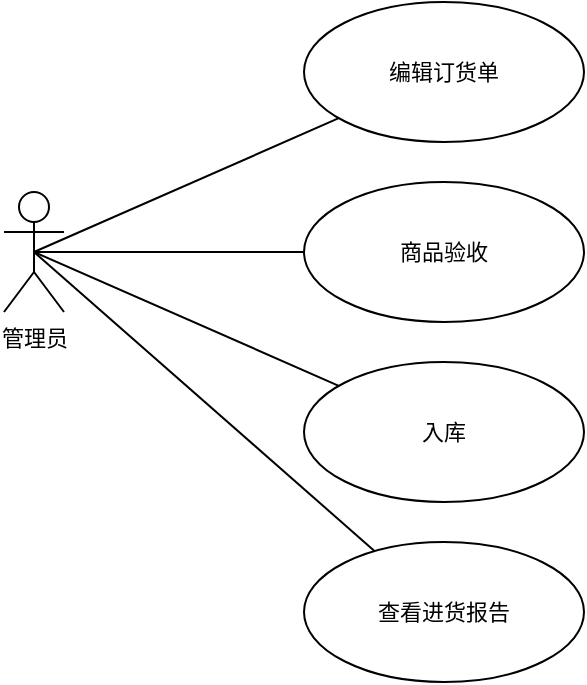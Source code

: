 <mxfile version="21.6.8" type="device">
  <diagram name="Page-1" id="e7e014a7-5840-1c2e-5031-d8a46d1fe8dd">
    <mxGraphModel dx="679" dy="490" grid="1" gridSize="10" guides="1" tooltips="1" connect="1" arrows="1" fold="1" page="1" pageScale="1" pageWidth="1169" pageHeight="826" background="none" math="0" shadow="0">
      <root>
        <mxCell id="0" />
        <mxCell id="1" parent="0" />
        <mxCell id="2kZPf4MrJidwOVjCCBSO-59" style="edgeStyle=none;shape=connector;rounded=0;orthogonalLoop=1;jettySize=auto;html=1;exitX=0.5;exitY=0.5;exitDx=0;exitDy=0;exitPerimeter=0;labelBackgroundColor=default;strokeColor=default;fontFamily=Helvetica;fontSize=11;fontColor=default;endArrow=none;endFill=0;" edge="1" parent="1" source="2kZPf4MrJidwOVjCCBSO-55" target="2kZPf4MrJidwOVjCCBSO-56">
          <mxGeometry relative="1" as="geometry" />
        </mxCell>
        <mxCell id="2kZPf4MrJidwOVjCCBSO-61" style="edgeStyle=none;shape=connector;rounded=0;orthogonalLoop=1;jettySize=auto;html=1;exitX=0.5;exitY=0.5;exitDx=0;exitDy=0;exitPerimeter=0;labelBackgroundColor=default;strokeColor=default;fontFamily=Helvetica;fontSize=11;fontColor=default;endArrow=none;endFill=0;" edge="1" parent="1" source="2kZPf4MrJidwOVjCCBSO-55" target="2kZPf4MrJidwOVjCCBSO-60">
          <mxGeometry relative="1" as="geometry" />
        </mxCell>
        <mxCell id="2kZPf4MrJidwOVjCCBSO-63" style="edgeStyle=none;shape=connector;rounded=0;orthogonalLoop=1;jettySize=auto;html=1;exitX=0.5;exitY=0.5;exitDx=0;exitDy=0;exitPerimeter=0;labelBackgroundColor=default;strokeColor=default;fontFamily=Helvetica;fontSize=11;fontColor=default;endArrow=none;endFill=0;" edge="1" parent="1" source="2kZPf4MrJidwOVjCCBSO-55" target="2kZPf4MrJidwOVjCCBSO-62">
          <mxGeometry relative="1" as="geometry" />
        </mxCell>
        <mxCell id="2kZPf4MrJidwOVjCCBSO-65" style="edgeStyle=none;shape=connector;rounded=0;orthogonalLoop=1;jettySize=auto;html=1;exitX=0.5;exitY=0.5;exitDx=0;exitDy=0;exitPerimeter=0;labelBackgroundColor=default;strokeColor=default;fontFamily=Helvetica;fontSize=11;fontColor=default;endArrow=none;endFill=0;" edge="1" parent="1" source="2kZPf4MrJidwOVjCCBSO-55" target="2kZPf4MrJidwOVjCCBSO-64">
          <mxGeometry relative="1" as="geometry" />
        </mxCell>
        <mxCell id="2kZPf4MrJidwOVjCCBSO-55" value="管理员" style="shape=umlActor;html=1;verticalLabelPosition=bottom;verticalAlign=top;align=center;labelBackgroundColor=default;fontFamily=Helvetica;fontSize=11;fontColor=default;fillColor=none;gradientColor=none;" vertex="1" parent="1">
          <mxGeometry x="250" y="285" width="30" height="60" as="geometry" />
        </mxCell>
        <mxCell id="2kZPf4MrJidwOVjCCBSO-56" value="编辑订货单" style="ellipse;whiteSpace=wrap;html=1;labelBackgroundColor=default;fontFamily=Helvetica;fontSize=11;fontColor=default;fillColor=none;gradientColor=none;" vertex="1" parent="1">
          <mxGeometry x="400" y="190" width="140" height="70" as="geometry" />
        </mxCell>
        <mxCell id="2kZPf4MrJidwOVjCCBSO-60" value="商品验收" style="ellipse;whiteSpace=wrap;html=1;labelBackgroundColor=default;fontFamily=Helvetica;fontSize=11;fontColor=default;fillColor=none;gradientColor=none;" vertex="1" parent="1">
          <mxGeometry x="400" y="280" width="140" height="70" as="geometry" />
        </mxCell>
        <mxCell id="2kZPf4MrJidwOVjCCBSO-62" value="入库" style="ellipse;whiteSpace=wrap;html=1;labelBackgroundColor=default;fontFamily=Helvetica;fontSize=11;fontColor=default;fillColor=none;gradientColor=none;" vertex="1" parent="1">
          <mxGeometry x="400" y="370" width="140" height="70" as="geometry" />
        </mxCell>
        <mxCell id="2kZPf4MrJidwOVjCCBSO-64" value="查看进货报告" style="ellipse;whiteSpace=wrap;html=1;labelBackgroundColor=default;fontFamily=Helvetica;fontSize=11;fontColor=default;fillColor=none;gradientColor=none;" vertex="1" parent="1">
          <mxGeometry x="400" y="460" width="140" height="70" as="geometry" />
        </mxCell>
      </root>
    </mxGraphModel>
  </diagram>
</mxfile>
